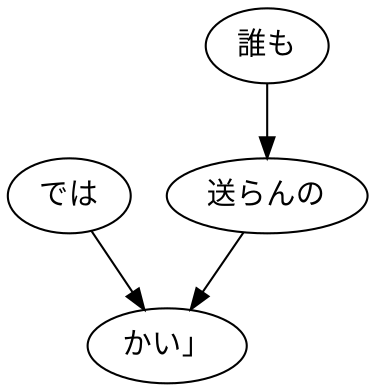 digraph graph7295 {
	node0 [label="では"];
	node1 [label="誰も"];
	node2 [label="送らんの"];
	node3 [label="かい」"];
	node0 -> node3;
	node1 -> node2;
	node2 -> node3;
}
